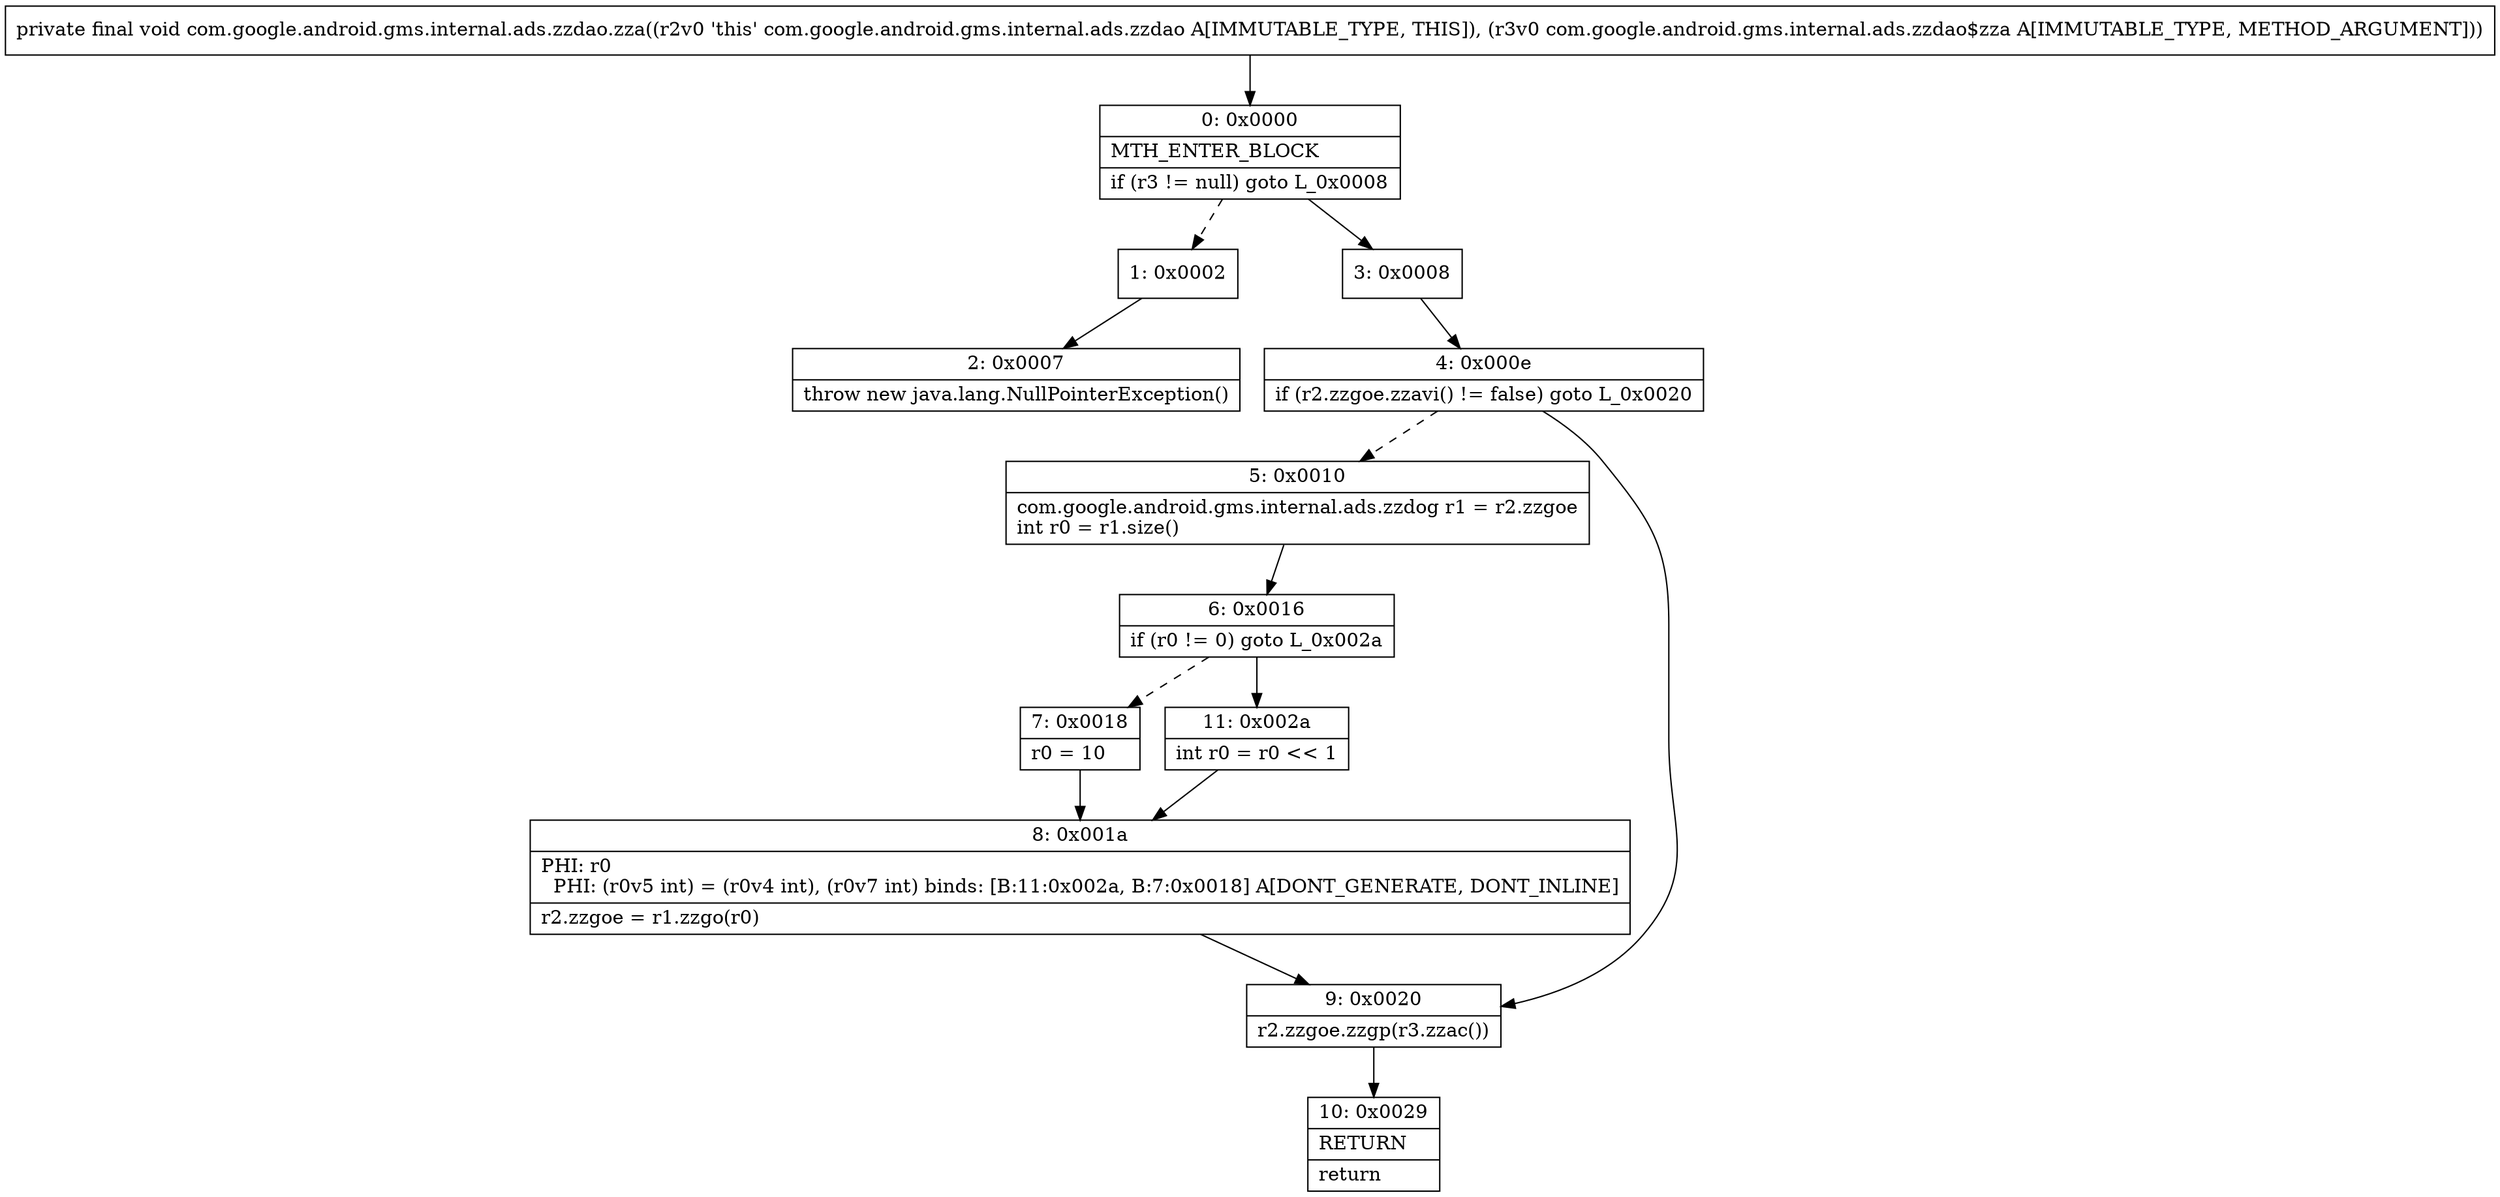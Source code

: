 digraph "CFG forcom.google.android.gms.internal.ads.zzdao.zza(Lcom\/google\/android\/gms\/internal\/ads\/zzdao$zza;)V" {
Node_0 [shape=record,label="{0\:\ 0x0000|MTH_ENTER_BLOCK\l|if (r3 != null) goto L_0x0008\l}"];
Node_1 [shape=record,label="{1\:\ 0x0002}"];
Node_2 [shape=record,label="{2\:\ 0x0007|throw new java.lang.NullPointerException()\l}"];
Node_3 [shape=record,label="{3\:\ 0x0008}"];
Node_4 [shape=record,label="{4\:\ 0x000e|if (r2.zzgoe.zzavi() != false) goto L_0x0020\l}"];
Node_5 [shape=record,label="{5\:\ 0x0010|com.google.android.gms.internal.ads.zzdog r1 = r2.zzgoe\lint r0 = r1.size()\l}"];
Node_6 [shape=record,label="{6\:\ 0x0016|if (r0 != 0) goto L_0x002a\l}"];
Node_7 [shape=record,label="{7\:\ 0x0018|r0 = 10\l}"];
Node_8 [shape=record,label="{8\:\ 0x001a|PHI: r0 \l  PHI: (r0v5 int) = (r0v4 int), (r0v7 int) binds: [B:11:0x002a, B:7:0x0018] A[DONT_GENERATE, DONT_INLINE]\l|r2.zzgoe = r1.zzgo(r0)\l}"];
Node_9 [shape=record,label="{9\:\ 0x0020|r2.zzgoe.zzgp(r3.zzac())\l}"];
Node_10 [shape=record,label="{10\:\ 0x0029|RETURN\l|return\l}"];
Node_11 [shape=record,label="{11\:\ 0x002a|int r0 = r0 \<\< 1\l}"];
MethodNode[shape=record,label="{private final void com.google.android.gms.internal.ads.zzdao.zza((r2v0 'this' com.google.android.gms.internal.ads.zzdao A[IMMUTABLE_TYPE, THIS]), (r3v0 com.google.android.gms.internal.ads.zzdao$zza A[IMMUTABLE_TYPE, METHOD_ARGUMENT])) }"];
MethodNode -> Node_0;
Node_0 -> Node_1[style=dashed];
Node_0 -> Node_3;
Node_1 -> Node_2;
Node_3 -> Node_4;
Node_4 -> Node_5[style=dashed];
Node_4 -> Node_9;
Node_5 -> Node_6;
Node_6 -> Node_7[style=dashed];
Node_6 -> Node_11;
Node_7 -> Node_8;
Node_8 -> Node_9;
Node_9 -> Node_10;
Node_11 -> Node_8;
}

